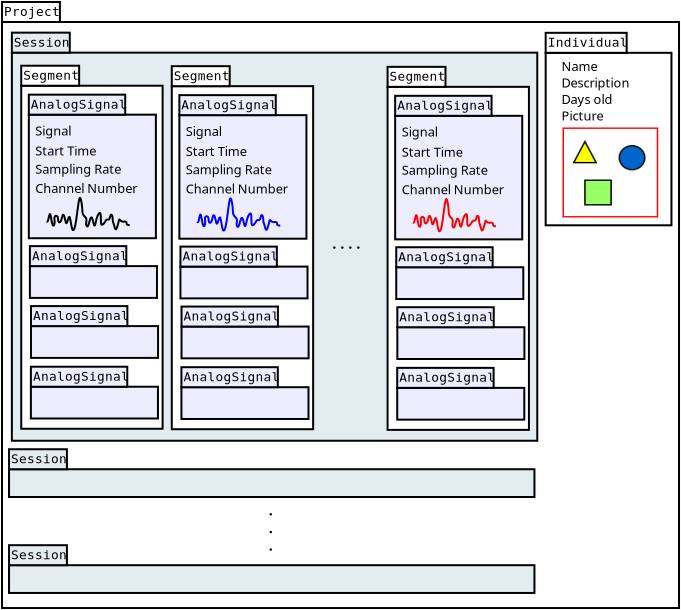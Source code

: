<?xml version="1.0" encoding="UTF-8"?>
<dia:diagram xmlns:dia="http://www.lysator.liu.se/~alla/dia/">
  <dia:layer name="Background" visible="true" active="true">
    <dia:object type="UML - LargePackage" version="0" id="O0">
      <dia:attribute name="obj_pos">
        <dia:point val="24.541,-0.719"/>
      </dia:attribute>
      <dia:attribute name="obj_bb">
        <dia:rectangle val="24.491,-1.769;58.443,28.633"/>
      </dia:attribute>
      <dia:attribute name="meta">
        <dia:composite type="dict"/>
      </dia:attribute>
      <dia:attribute name="elem_corner">
        <dia:point val="24.541,-0.719"/>
      </dia:attribute>
      <dia:attribute name="elem_width">
        <dia:real val="33.851"/>
      </dia:attribute>
      <dia:attribute name="elem_height">
        <dia:real val="29.302"/>
      </dia:attribute>
      <dia:attribute name="line_width">
        <dia:real val="0.1"/>
      </dia:attribute>
      <dia:attribute name="line_colour">
        <dia:color val="#000000"/>
      </dia:attribute>
      <dia:attribute name="fill_colour">
        <dia:color val="#ffffff"/>
      </dia:attribute>
      <dia:attribute name="text_colour">
        <dia:color val="#000000"/>
      </dia:attribute>
      <dia:attribute name="stereotype">
        <dia:string>##</dia:string>
      </dia:attribute>
      <dia:attribute name="name">
        <dia:string>#Project#</dia:string>
      </dia:attribute>
    </dia:object>
    <dia:object type="UML - LargePackage" version="0" id="O1">
      <dia:attribute name="obj_pos">
        <dia:point val="25.034,0.813"/>
      </dia:attribute>
      <dia:attribute name="obj_bb">
        <dia:rectangle val="24.984,-0.237;51.356,20.269"/>
      </dia:attribute>
      <dia:attribute name="meta">
        <dia:composite type="dict"/>
      </dia:attribute>
      <dia:attribute name="elem_corner">
        <dia:point val="25.034,0.813"/>
      </dia:attribute>
      <dia:attribute name="elem_width">
        <dia:real val="26.271"/>
      </dia:attribute>
      <dia:attribute name="elem_height">
        <dia:real val="19.405"/>
      </dia:attribute>
      <dia:attribute name="line_width">
        <dia:real val="0.1"/>
      </dia:attribute>
      <dia:attribute name="line_colour">
        <dia:color val="#000000"/>
      </dia:attribute>
      <dia:attribute name="fill_colour">
        <dia:color val="#e3ecef"/>
      </dia:attribute>
      <dia:attribute name="text_colour">
        <dia:color val="#000000"/>
      </dia:attribute>
      <dia:attribute name="stereotype">
        <dia:string>##</dia:string>
      </dia:attribute>
      <dia:attribute name="name">
        <dia:string>#Session#</dia:string>
      </dia:attribute>
    </dia:object>
    <dia:object type="UML - LargePackage" version="0" id="O2">
      <dia:attribute name="obj_pos">
        <dia:point val="25.503,2.467"/>
      </dia:attribute>
      <dia:attribute name="obj_bb">
        <dia:rectangle val="25.453,1.417;32.621,19.669"/>
      </dia:attribute>
      <dia:attribute name="meta">
        <dia:composite type="dict"/>
      </dia:attribute>
      <dia:attribute name="elem_corner">
        <dia:point val="25.503,2.467"/>
      </dia:attribute>
      <dia:attribute name="elem_width">
        <dia:real val="7.068"/>
      </dia:attribute>
      <dia:attribute name="elem_height">
        <dia:real val="17.152"/>
      </dia:attribute>
      <dia:attribute name="line_width">
        <dia:real val="0.1"/>
      </dia:attribute>
      <dia:attribute name="line_colour">
        <dia:color val="#000000"/>
      </dia:attribute>
      <dia:attribute name="fill_colour">
        <dia:color val="#ffffff"/>
      </dia:attribute>
      <dia:attribute name="text_colour">
        <dia:color val="#000000"/>
      </dia:attribute>
      <dia:attribute name="stereotype">
        <dia:string>##</dia:string>
      </dia:attribute>
      <dia:attribute name="name">
        <dia:string>#Segment#</dia:string>
      </dia:attribute>
    </dia:object>
    <dia:object type="UML - LargePackage" version="0" id="O3">
      <dia:attribute name="obj_pos">
        <dia:point val="25.882,3.914"/>
      </dia:attribute>
      <dia:attribute name="obj_bb">
        <dia:rectangle val="25.832,2.864;32.286,10.143"/>
      </dia:attribute>
      <dia:attribute name="meta">
        <dia:composite type="dict"/>
      </dia:attribute>
      <dia:attribute name="elem_corner">
        <dia:point val="25.882,3.914"/>
      </dia:attribute>
      <dia:attribute name="elem_width">
        <dia:real val="6.354"/>
      </dia:attribute>
      <dia:attribute name="elem_height">
        <dia:real val="6.178"/>
      </dia:attribute>
      <dia:attribute name="line_width">
        <dia:real val="0.1"/>
      </dia:attribute>
      <dia:attribute name="line_colour">
        <dia:color val="#000000"/>
      </dia:attribute>
      <dia:attribute name="fill_colour">
        <dia:color val="#ededff"/>
      </dia:attribute>
      <dia:attribute name="text_colour">
        <dia:color val="#000000"/>
      </dia:attribute>
      <dia:attribute name="stereotype">
        <dia:string>##</dia:string>
      </dia:attribute>
      <dia:attribute name="name">
        <dia:string>#AnalogSignal#</dia:string>
      </dia:attribute>
    </dia:object>
    <dia:object type="Standard - Text" version="1" id="O4">
      <dia:attribute name="obj_pos">
        <dia:point val="26.206,4.952"/>
      </dia:attribute>
      <dia:attribute name="obj_bb">
        <dia:rectangle val="26.206,4.357;28.174,5.102"/>
      </dia:attribute>
      <dia:attribute name="text">
        <dia:composite type="text">
          <dia:attribute name="string">
            <dia:string>#Signal#</dia:string>
          </dia:attribute>
          <dia:attribute name="font">
            <dia:font family="sans" style="0" name="Helvetica"/>
          </dia:attribute>
          <dia:attribute name="height">
            <dia:real val="0.8"/>
          </dia:attribute>
          <dia:attribute name="pos">
            <dia:point val="26.206,4.952"/>
          </dia:attribute>
          <dia:attribute name="color">
            <dia:color val="#000000"/>
          </dia:attribute>
          <dia:attribute name="alignment">
            <dia:enum val="0"/>
          </dia:attribute>
        </dia:composite>
      </dia:attribute>
      <dia:attribute name="valign">
        <dia:enum val="3"/>
      </dia:attribute>
    </dia:object>
    <dia:object type="Standard - Text" version="1" id="O5">
      <dia:attribute name="obj_pos">
        <dia:point val="27.179,5.665"/>
      </dia:attribute>
      <dia:attribute name="obj_bb">
        <dia:rectangle val="27.179,5.07;27.179,5.815"/>
      </dia:attribute>
      <dia:attribute name="text">
        <dia:composite type="text">
          <dia:attribute name="string">
            <dia:string>##</dia:string>
          </dia:attribute>
          <dia:attribute name="font">
            <dia:font family="sans" style="0" name="Helvetica"/>
          </dia:attribute>
          <dia:attribute name="height">
            <dia:real val="0.8"/>
          </dia:attribute>
          <dia:attribute name="pos">
            <dia:point val="27.179,5.665"/>
          </dia:attribute>
          <dia:attribute name="color">
            <dia:color val="#000000"/>
          </dia:attribute>
          <dia:attribute name="alignment">
            <dia:enum val="0"/>
          </dia:attribute>
        </dia:composite>
      </dia:attribute>
      <dia:attribute name="valign">
        <dia:enum val="3"/>
      </dia:attribute>
    </dia:object>
    <dia:object type="Standard - Text" version="1" id="O6">
      <dia:attribute name="obj_pos">
        <dia:point val="26.206,5.957"/>
      </dia:attribute>
      <dia:attribute name="obj_bb">
        <dia:rectangle val="26.206,5.362;29.536,6.107"/>
      </dia:attribute>
      <dia:attribute name="text">
        <dia:composite type="text">
          <dia:attribute name="string">
            <dia:string>#Start Time#</dia:string>
          </dia:attribute>
          <dia:attribute name="font">
            <dia:font family="sans" style="0" name="Helvetica"/>
          </dia:attribute>
          <dia:attribute name="height">
            <dia:real val="0.8"/>
          </dia:attribute>
          <dia:attribute name="pos">
            <dia:point val="26.206,5.957"/>
          </dia:attribute>
          <dia:attribute name="color">
            <dia:color val="#000000"/>
          </dia:attribute>
          <dia:attribute name="alignment">
            <dia:enum val="0"/>
          </dia:attribute>
        </dia:composite>
      </dia:attribute>
      <dia:attribute name="valign">
        <dia:enum val="3"/>
      </dia:attribute>
    </dia:object>
    <dia:object type="Standard - Text" version="1" id="O7">
      <dia:attribute name="obj_pos">
        <dia:point val="26.854,4.725"/>
      </dia:attribute>
      <dia:attribute name="obj_bb">
        <dia:rectangle val="26.854,4.13;26.854,4.875"/>
      </dia:attribute>
      <dia:attribute name="text">
        <dia:composite type="text">
          <dia:attribute name="string">
            <dia:string>##</dia:string>
          </dia:attribute>
          <dia:attribute name="font">
            <dia:font family="sans" style="0" name="Helvetica"/>
          </dia:attribute>
          <dia:attribute name="height">
            <dia:real val="0.8"/>
          </dia:attribute>
          <dia:attribute name="pos">
            <dia:point val="26.854,4.725"/>
          </dia:attribute>
          <dia:attribute name="color">
            <dia:color val="#000000"/>
          </dia:attribute>
          <dia:attribute name="alignment">
            <dia:enum val="0"/>
          </dia:attribute>
        </dia:composite>
      </dia:attribute>
      <dia:attribute name="valign">
        <dia:enum val="3"/>
      </dia:attribute>
    </dia:object>
    <dia:object type="Standard - Text" version="1" id="O8">
      <dia:attribute name="obj_pos">
        <dia:point val="26.206,6.865"/>
      </dia:attribute>
      <dia:attribute name="obj_bb">
        <dia:rectangle val="26.206,6.27;30.874,7.015"/>
      </dia:attribute>
      <dia:attribute name="text">
        <dia:composite type="text">
          <dia:attribute name="string">
            <dia:string>#Sampling Rate#</dia:string>
          </dia:attribute>
          <dia:attribute name="font">
            <dia:font family="sans" style="0" name="Helvetica"/>
          </dia:attribute>
          <dia:attribute name="height">
            <dia:real val="0.8"/>
          </dia:attribute>
          <dia:attribute name="pos">
            <dia:point val="26.206,6.865"/>
          </dia:attribute>
          <dia:attribute name="color">
            <dia:color val="#000000"/>
          </dia:attribute>
          <dia:attribute name="alignment">
            <dia:enum val="0"/>
          </dia:attribute>
        </dia:composite>
      </dia:attribute>
      <dia:attribute name="valign">
        <dia:enum val="3"/>
      </dia:attribute>
    </dia:object>
    <dia:object type="Standard - Text" version="1" id="O9">
      <dia:attribute name="obj_pos">
        <dia:point val="26.206,7.837"/>
      </dia:attribute>
      <dia:attribute name="obj_bb">
        <dia:rectangle val="26.206,7.242;31.608,7.987"/>
      </dia:attribute>
      <dia:attribute name="text">
        <dia:composite type="text">
          <dia:attribute name="string">
            <dia:string>#Channel Number#</dia:string>
          </dia:attribute>
          <dia:attribute name="font">
            <dia:font family="sans" style="0" name="Helvetica"/>
          </dia:attribute>
          <dia:attribute name="height">
            <dia:real val="0.8"/>
          </dia:attribute>
          <dia:attribute name="pos">
            <dia:point val="26.206,7.837"/>
          </dia:attribute>
          <dia:attribute name="color">
            <dia:color val="#000000"/>
          </dia:attribute>
          <dia:attribute name="alignment">
            <dia:enum val="0"/>
          </dia:attribute>
        </dia:composite>
      </dia:attribute>
      <dia:attribute name="valign">
        <dia:enum val="3"/>
      </dia:attribute>
    </dia:object>
    <dia:object type="Standard - BezierLine" version="0" id="O10">
      <dia:attribute name="obj_pos">
        <dia:point val="26.778,9.246"/>
      </dia:attribute>
      <dia:attribute name="obj_bb">
        <dia:rectangle val="26.709,8.023;30.975,9.741"/>
      </dia:attribute>
      <dia:attribute name="bez_points">
        <dia:point val="26.778,9.246"/>
        <dia:point val="26.883,9.414"/>
        <dia:point val="26.904,8.457"/>
        <dia:point val="27.001,9.112"/>
        <dia:point val="27.097,9.768"/>
        <dia:point val="27.203,9.354"/>
        <dia:point val="27.164,9.142"/>
        <dia:point val="27.126,8.93"/>
        <dia:point val="27.343,8.896"/>
        <dia:point val="27.343,9.127"/>
        <dia:point val="27.343,9.358"/>
        <dia:point val="27.478,9.376"/>
        <dia:point val="27.536,9.068"/>
        <dia:point val="27.594,8.759"/>
        <dia:point val="27.661,8.998"/>
        <dia:point val="27.7,9.172"/>
        <dia:point val="27.738,9.345"/>
        <dia:point val="27.747,9.483"/>
        <dia:point val="27.863,9.097"/>
        <dia:point val="27.979,8.712"/>
        <dia:point val="27.991,9.949"/>
        <dia:point val="28.145,9.641"/>
        <dia:point val="28.3,9.333"/>
        <dia:point val="28.369,7.623"/>
        <dia:point val="28.492,8.185"/>
        <dia:point val="28.614,8.746"/>
        <dia:point val="28.49,8.834"/>
        <dia:point val="28.679,9.01"/>
        <dia:point val="28.869,9.185"/>
        <dia:point val="28.666,9.333"/>
        <dia:point val="28.782,9.487"/>
        <dia:point val="28.897,9.641"/>
        <dia:point val="28.96,8.653"/>
        <dia:point val="29.09,9.236"/>
        <dia:point val="29.22,9.82"/>
        <dia:point val="29.186,9.12"/>
        <dia:point val="29.379,8.87"/>
        <dia:point val="29.572,8.619"/>
        <dia:point val="29.398,9.545"/>
        <dia:point val="29.572,9.41"/>
        <dia:point val="29.745,9.275"/>
        <dia:point val="29.711,9.136"/>
        <dia:point val="29.842,9.159"/>
        <dia:point val="29.973,9.182"/>
        <dia:point val="29.933,8.854"/>
        <dia:point val="30.018,8.919"/>
        <dia:point val="30.104,8.983"/>
        <dia:point val="30.051,9.216"/>
        <dia:point val="30.108,9.32"/>
        <dia:point val="30.164,9.425"/>
        <dia:point val="30.201,9.943"/>
        <dia:point val="30.331,9.424"/>
        <dia:point val="30.46,8.906"/>
        <dia:point val="30.353,9.294"/>
        <dia:point val="30.628,9.261"/>
        <dia:point val="30.902,9.227"/>
        <dia:point val="30.626,9.439"/>
        <dia:point val="30.925,9.439"/>
      </dia:attribute>
      <dia:attribute name="corner_types">
        <dia:enum val="0"/>
        <dia:enum val="0"/>
        <dia:enum val="0"/>
        <dia:enum val="0"/>
        <dia:enum val="0"/>
        <dia:enum val="0"/>
        <dia:enum val="0"/>
        <dia:enum val="0"/>
        <dia:enum val="0"/>
        <dia:enum val="0"/>
        <dia:enum val="0"/>
        <dia:enum val="0"/>
        <dia:enum val="0"/>
        <dia:enum val="0"/>
        <dia:enum val="0"/>
        <dia:enum val="0"/>
        <dia:enum val="0"/>
        <dia:enum val="0"/>
        <dia:enum val="0"/>
        <dia:enum val="0"/>
      </dia:attribute>
    </dia:object>
    <dia:object type="UML - LargePackage" version="0" id="O11">
      <dia:attribute name="obj_pos">
        <dia:point val="25.936,11.487"/>
      </dia:attribute>
      <dia:attribute name="obj_bb">
        <dia:rectangle val="25.886,10.437;32.34,13.126"/>
      </dia:attribute>
      <dia:attribute name="meta">
        <dia:composite type="dict"/>
      </dia:attribute>
      <dia:attribute name="elem_corner">
        <dia:point val="25.936,11.487"/>
      </dia:attribute>
      <dia:attribute name="elem_width">
        <dia:real val="6.354"/>
      </dia:attribute>
      <dia:attribute name="elem_height">
        <dia:real val="1.589"/>
      </dia:attribute>
      <dia:attribute name="line_width">
        <dia:real val="0.1"/>
      </dia:attribute>
      <dia:attribute name="line_colour">
        <dia:color val="#000000"/>
      </dia:attribute>
      <dia:attribute name="fill_colour">
        <dia:color val="#ededff"/>
      </dia:attribute>
      <dia:attribute name="text_colour">
        <dia:color val="#000000"/>
      </dia:attribute>
      <dia:attribute name="stereotype">
        <dia:string>##</dia:string>
      </dia:attribute>
      <dia:attribute name="name">
        <dia:string>#AnalogSignal#</dia:string>
      </dia:attribute>
    </dia:object>
    <dia:object type="UML - LargePackage" version="0" id="O12">
      <dia:attribute name="obj_pos">
        <dia:point val="25.99,14.486"/>
      </dia:attribute>
      <dia:attribute name="obj_bb">
        <dia:rectangle val="25.94,13.436;32.395,16.125"/>
      </dia:attribute>
      <dia:attribute name="meta">
        <dia:composite type="dict"/>
      </dia:attribute>
      <dia:attribute name="elem_corner">
        <dia:point val="25.99,14.486"/>
      </dia:attribute>
      <dia:attribute name="elem_width">
        <dia:real val="6.354"/>
      </dia:attribute>
      <dia:attribute name="elem_height">
        <dia:real val="1.589"/>
      </dia:attribute>
      <dia:attribute name="line_width">
        <dia:real val="0.1"/>
      </dia:attribute>
      <dia:attribute name="line_colour">
        <dia:color val="#000000"/>
      </dia:attribute>
      <dia:attribute name="fill_colour">
        <dia:color val="#ededff"/>
      </dia:attribute>
      <dia:attribute name="text_colour">
        <dia:color val="#000000"/>
      </dia:attribute>
      <dia:attribute name="stereotype">
        <dia:string>##</dia:string>
      </dia:attribute>
      <dia:attribute name="name">
        <dia:string>#AnalogSignal#</dia:string>
      </dia:attribute>
    </dia:object>
    <dia:object type="UML - LargePackage" version="0" id="O13">
      <dia:attribute name="obj_pos">
        <dia:point val="25.985,17.517"/>
      </dia:attribute>
      <dia:attribute name="obj_bb">
        <dia:rectangle val="25.935,16.467;32.389,19.156"/>
      </dia:attribute>
      <dia:attribute name="meta">
        <dia:composite type="dict"/>
      </dia:attribute>
      <dia:attribute name="elem_corner">
        <dia:point val="25.985,17.517"/>
      </dia:attribute>
      <dia:attribute name="elem_width">
        <dia:real val="6.354"/>
      </dia:attribute>
      <dia:attribute name="elem_height">
        <dia:real val="1.589"/>
      </dia:attribute>
      <dia:attribute name="line_width">
        <dia:real val="0.1"/>
      </dia:attribute>
      <dia:attribute name="line_colour">
        <dia:color val="#000000"/>
      </dia:attribute>
      <dia:attribute name="fill_colour">
        <dia:color val="#ededff"/>
      </dia:attribute>
      <dia:attribute name="text_colour">
        <dia:color val="#000000"/>
      </dia:attribute>
      <dia:attribute name="stereotype">
        <dia:string>##</dia:string>
      </dia:attribute>
      <dia:attribute name="name">
        <dia:string>#AnalogSignal#</dia:string>
      </dia:attribute>
    </dia:object>
    <dia:group>
      <dia:object type="UML - LargePackage" version="0" id="O14">
        <dia:attribute name="obj_pos">
          <dia:point val="51.724,0.822"/>
        </dia:attribute>
        <dia:attribute name="obj_bb">
          <dia:rectangle val="51.674,-0.228;58.064,9.496"/>
        </dia:attribute>
        <dia:attribute name="meta">
          <dia:composite type="dict"/>
        </dia:attribute>
        <dia:attribute name="elem_corner">
          <dia:point val="51.724,0.822"/>
        </dia:attribute>
        <dia:attribute name="elem_width">
          <dia:real val="6.29"/>
        </dia:attribute>
        <dia:attribute name="elem_height">
          <dia:real val="8.624"/>
        </dia:attribute>
        <dia:attribute name="line_width">
          <dia:real val="0.1"/>
        </dia:attribute>
        <dia:attribute name="line_colour">
          <dia:color val="#000000"/>
        </dia:attribute>
        <dia:attribute name="fill_colour">
          <dia:color val="#ffffff"/>
        </dia:attribute>
        <dia:attribute name="text_colour">
          <dia:color val="#000000"/>
        </dia:attribute>
        <dia:attribute name="stereotype">
          <dia:string>##</dia:string>
        </dia:attribute>
        <dia:attribute name="name">
          <dia:string>#Individual#</dia:string>
        </dia:attribute>
      </dia:object>
      <dia:object type="Standard - Image" version="0" id="O15">
        <dia:attribute name="obj_pos">
          <dia:point val="52.566,4.555"/>
        </dia:attribute>
        <dia:attribute name="obj_bb">
          <dia:rectangle val="52.516,4.505;57.403,9.105"/>
        </dia:attribute>
        <dia:attribute name="elem_corner">
          <dia:point val="52.566,4.555"/>
        </dia:attribute>
        <dia:attribute name="elem_width">
          <dia:real val="4.787"/>
        </dia:attribute>
        <dia:attribute name="elem_height">
          <dia:real val="4.5"/>
        </dia:attribute>
        <dia:attribute name="draw_border">
          <dia:boolean val="false"/>
        </dia:attribute>
        <dia:attribute name="keep_aspect">
          <dia:boolean val="true"/>
        </dia:attribute>
        <dia:attribute name="file">
          <dia:string>#raton.png#</dia:string>
        </dia:attribute>
      </dia:object>
      <dia:object type="Standard - Text" version="1" id="O16">
        <dia:attribute name="obj_pos">
          <dia:point val="52.51,1.735"/>
        </dia:attribute>
        <dia:attribute name="obj_bb">
          <dia:rectangle val="52.51,1.14;54.4,1.885"/>
        </dia:attribute>
        <dia:attribute name="text">
          <dia:composite type="text">
            <dia:attribute name="string">
              <dia:string>#Name#</dia:string>
            </dia:attribute>
            <dia:attribute name="font">
              <dia:font family="sans" style="0" name="Helvetica"/>
            </dia:attribute>
            <dia:attribute name="height">
              <dia:real val="0.8"/>
            </dia:attribute>
            <dia:attribute name="pos">
              <dia:point val="52.51,1.735"/>
            </dia:attribute>
            <dia:attribute name="color">
              <dia:color val="#000000"/>
            </dia:attribute>
            <dia:attribute name="alignment">
              <dia:enum val="0"/>
            </dia:attribute>
          </dia:composite>
        </dia:attribute>
        <dia:attribute name="valign">
          <dia:enum val="3"/>
        </dia:attribute>
      </dia:object>
      <dia:object type="Standard - Text" version="1" id="O17">
        <dia:attribute name="obj_pos">
          <dia:point val="52.51,2.56"/>
        </dia:attribute>
        <dia:attribute name="obj_bb">
          <dia:rectangle val="52.51,1.965;56.155,2.71"/>
        </dia:attribute>
        <dia:attribute name="text">
          <dia:composite type="text">
            <dia:attribute name="string">
              <dia:string>#Description#</dia:string>
            </dia:attribute>
            <dia:attribute name="font">
              <dia:font family="sans" style="0" name="Helvetica"/>
            </dia:attribute>
            <dia:attribute name="height">
              <dia:real val="0.8"/>
            </dia:attribute>
            <dia:attribute name="pos">
              <dia:point val="52.51,2.56"/>
            </dia:attribute>
            <dia:attribute name="color">
              <dia:color val="#000000"/>
            </dia:attribute>
            <dia:attribute name="alignment">
              <dia:enum val="0"/>
            </dia:attribute>
          </dia:composite>
        </dia:attribute>
        <dia:attribute name="valign">
          <dia:enum val="3"/>
        </dia:attribute>
      </dia:object>
      <dia:object type="Standard - Text" version="1" id="O18">
        <dia:attribute name="obj_pos">
          <dia:point val="52.51,3.386"/>
        </dia:attribute>
        <dia:attribute name="obj_bb">
          <dia:rectangle val="52.51,2.791;55.287,3.536"/>
        </dia:attribute>
        <dia:attribute name="text">
          <dia:composite type="text">
            <dia:attribute name="string">
              <dia:string>#Days old#</dia:string>
            </dia:attribute>
            <dia:attribute name="font">
              <dia:font family="sans" style="0" name="Helvetica"/>
            </dia:attribute>
            <dia:attribute name="height">
              <dia:real val="0.8"/>
            </dia:attribute>
            <dia:attribute name="pos">
              <dia:point val="52.51,3.386"/>
            </dia:attribute>
            <dia:attribute name="color">
              <dia:color val="#000000"/>
            </dia:attribute>
            <dia:attribute name="alignment">
              <dia:enum val="0"/>
            </dia:attribute>
          </dia:composite>
        </dia:attribute>
        <dia:attribute name="valign">
          <dia:enum val="3"/>
        </dia:attribute>
      </dia:object>
      <dia:object type="Standard - Text" version="1" id="O19">
        <dia:attribute name="obj_pos">
          <dia:point val="52.51,4.211"/>
        </dia:attribute>
        <dia:attribute name="obj_bb">
          <dia:rectangle val="52.51,3.616;54.709,4.361"/>
        </dia:attribute>
        <dia:attribute name="text">
          <dia:composite type="text">
            <dia:attribute name="string">
              <dia:string>#Picture#</dia:string>
            </dia:attribute>
            <dia:attribute name="font">
              <dia:font family="sans" style="0" name="Helvetica"/>
            </dia:attribute>
            <dia:attribute name="height">
              <dia:real val="0.8"/>
            </dia:attribute>
            <dia:attribute name="pos">
              <dia:point val="52.51,4.211"/>
            </dia:attribute>
            <dia:attribute name="color">
              <dia:color val="#000000"/>
            </dia:attribute>
            <dia:attribute name="alignment">
              <dia:enum val="0"/>
            </dia:attribute>
          </dia:composite>
        </dia:attribute>
        <dia:attribute name="valign">
          <dia:enum val="3"/>
        </dia:attribute>
      </dia:object>
    </dia:group>
    <dia:object type="UML - LargePackage" version="0" id="O20">
      <dia:attribute name="obj_pos">
        <dia:point val="33.03,2.49"/>
      </dia:attribute>
      <dia:attribute name="obj_bb">
        <dia:rectangle val="32.98,1.44;40.148,19.693"/>
      </dia:attribute>
      <dia:attribute name="meta">
        <dia:composite type="dict"/>
      </dia:attribute>
      <dia:attribute name="elem_corner">
        <dia:point val="33.03,2.49"/>
      </dia:attribute>
      <dia:attribute name="elem_width">
        <dia:real val="7.068"/>
      </dia:attribute>
      <dia:attribute name="elem_height">
        <dia:real val="17.152"/>
      </dia:attribute>
      <dia:attribute name="line_width">
        <dia:real val="0.1"/>
      </dia:attribute>
      <dia:attribute name="line_colour">
        <dia:color val="#000000"/>
      </dia:attribute>
      <dia:attribute name="fill_colour">
        <dia:color val="#ffffff"/>
      </dia:attribute>
      <dia:attribute name="text_colour">
        <dia:color val="#000000"/>
      </dia:attribute>
      <dia:attribute name="stereotype">
        <dia:string>##</dia:string>
      </dia:attribute>
      <dia:attribute name="name">
        <dia:string>#Segment#</dia:string>
      </dia:attribute>
    </dia:object>
    <dia:object type="UML - LargePackage" version="0" id="O21">
      <dia:attribute name="obj_pos">
        <dia:point val="33.409,3.938"/>
      </dia:attribute>
      <dia:attribute name="obj_bb">
        <dia:rectangle val="33.359,2.888;39.813,10.166"/>
      </dia:attribute>
      <dia:attribute name="meta">
        <dia:composite type="dict"/>
      </dia:attribute>
      <dia:attribute name="elem_corner">
        <dia:point val="33.409,3.938"/>
      </dia:attribute>
      <dia:attribute name="elem_width">
        <dia:real val="6.354"/>
      </dia:attribute>
      <dia:attribute name="elem_height">
        <dia:real val="6.178"/>
      </dia:attribute>
      <dia:attribute name="line_width">
        <dia:real val="0.1"/>
      </dia:attribute>
      <dia:attribute name="line_colour">
        <dia:color val="#000000"/>
      </dia:attribute>
      <dia:attribute name="fill_colour">
        <dia:color val="#ededff"/>
      </dia:attribute>
      <dia:attribute name="text_colour">
        <dia:color val="#000000"/>
      </dia:attribute>
      <dia:attribute name="stereotype">
        <dia:string>##</dia:string>
      </dia:attribute>
      <dia:attribute name="name">
        <dia:string>#AnalogSignal#</dia:string>
      </dia:attribute>
    </dia:object>
    <dia:object type="Standard - Text" version="1" id="O22">
      <dia:attribute name="obj_pos">
        <dia:point val="33.733,4.975"/>
      </dia:attribute>
      <dia:attribute name="obj_bb">
        <dia:rectangle val="33.733,4.38;35.7,5.125"/>
      </dia:attribute>
      <dia:attribute name="text">
        <dia:composite type="text">
          <dia:attribute name="string">
            <dia:string>#Signal#</dia:string>
          </dia:attribute>
          <dia:attribute name="font">
            <dia:font family="sans" style="0" name="Helvetica"/>
          </dia:attribute>
          <dia:attribute name="height">
            <dia:real val="0.8"/>
          </dia:attribute>
          <dia:attribute name="pos">
            <dia:point val="33.733,4.975"/>
          </dia:attribute>
          <dia:attribute name="color">
            <dia:color val="#000000"/>
          </dia:attribute>
          <dia:attribute name="alignment">
            <dia:enum val="0"/>
          </dia:attribute>
        </dia:composite>
      </dia:attribute>
      <dia:attribute name="valign">
        <dia:enum val="3"/>
      </dia:attribute>
    </dia:object>
    <dia:object type="Standard - Text" version="1" id="O23">
      <dia:attribute name="obj_pos">
        <dia:point val="34.706,5.689"/>
      </dia:attribute>
      <dia:attribute name="obj_bb">
        <dia:rectangle val="34.706,5.094;34.706,5.839"/>
      </dia:attribute>
      <dia:attribute name="text">
        <dia:composite type="text">
          <dia:attribute name="string">
            <dia:string>##</dia:string>
          </dia:attribute>
          <dia:attribute name="font">
            <dia:font family="sans" style="0" name="Helvetica"/>
          </dia:attribute>
          <dia:attribute name="height">
            <dia:real val="0.8"/>
          </dia:attribute>
          <dia:attribute name="pos">
            <dia:point val="34.706,5.689"/>
          </dia:attribute>
          <dia:attribute name="color">
            <dia:color val="#000000"/>
          </dia:attribute>
          <dia:attribute name="alignment">
            <dia:enum val="0"/>
          </dia:attribute>
        </dia:composite>
      </dia:attribute>
      <dia:attribute name="valign">
        <dia:enum val="3"/>
      </dia:attribute>
    </dia:object>
    <dia:object type="Standard - Text" version="1" id="O24">
      <dia:attribute name="obj_pos">
        <dia:point val="33.733,5.98"/>
      </dia:attribute>
      <dia:attribute name="obj_bb">
        <dia:rectangle val="33.733,5.385;37.063,6.13"/>
      </dia:attribute>
      <dia:attribute name="text">
        <dia:composite type="text">
          <dia:attribute name="string">
            <dia:string>#Start Time#</dia:string>
          </dia:attribute>
          <dia:attribute name="font">
            <dia:font family="sans" style="0" name="Helvetica"/>
          </dia:attribute>
          <dia:attribute name="height">
            <dia:real val="0.8"/>
          </dia:attribute>
          <dia:attribute name="pos">
            <dia:point val="33.733,5.98"/>
          </dia:attribute>
          <dia:attribute name="color">
            <dia:color val="#000000"/>
          </dia:attribute>
          <dia:attribute name="alignment">
            <dia:enum val="0"/>
          </dia:attribute>
        </dia:composite>
      </dia:attribute>
      <dia:attribute name="valign">
        <dia:enum val="3"/>
      </dia:attribute>
    </dia:object>
    <dia:object type="Standard - Text" version="1" id="O25">
      <dia:attribute name="obj_pos">
        <dia:point val="34.381,4.748"/>
      </dia:attribute>
      <dia:attribute name="obj_bb">
        <dia:rectangle val="34.381,4.153;34.381,4.898"/>
      </dia:attribute>
      <dia:attribute name="text">
        <dia:composite type="text">
          <dia:attribute name="string">
            <dia:string>##</dia:string>
          </dia:attribute>
          <dia:attribute name="font">
            <dia:font family="sans" style="0" name="Helvetica"/>
          </dia:attribute>
          <dia:attribute name="height">
            <dia:real val="0.8"/>
          </dia:attribute>
          <dia:attribute name="pos">
            <dia:point val="34.381,4.748"/>
          </dia:attribute>
          <dia:attribute name="color">
            <dia:color val="#000000"/>
          </dia:attribute>
          <dia:attribute name="alignment">
            <dia:enum val="0"/>
          </dia:attribute>
        </dia:composite>
      </dia:attribute>
      <dia:attribute name="valign">
        <dia:enum val="3"/>
      </dia:attribute>
    </dia:object>
    <dia:object type="Standard - Text" version="1" id="O26">
      <dia:attribute name="obj_pos">
        <dia:point val="33.733,6.888"/>
      </dia:attribute>
      <dia:attribute name="obj_bb">
        <dia:rectangle val="33.733,6.293;38.401,7.038"/>
      </dia:attribute>
      <dia:attribute name="text">
        <dia:composite type="text">
          <dia:attribute name="string">
            <dia:string>#Sampling Rate#</dia:string>
          </dia:attribute>
          <dia:attribute name="font">
            <dia:font family="sans" style="0" name="Helvetica"/>
          </dia:attribute>
          <dia:attribute name="height">
            <dia:real val="0.8"/>
          </dia:attribute>
          <dia:attribute name="pos">
            <dia:point val="33.733,6.888"/>
          </dia:attribute>
          <dia:attribute name="color">
            <dia:color val="#000000"/>
          </dia:attribute>
          <dia:attribute name="alignment">
            <dia:enum val="0"/>
          </dia:attribute>
        </dia:composite>
      </dia:attribute>
      <dia:attribute name="valign">
        <dia:enum val="3"/>
      </dia:attribute>
    </dia:object>
    <dia:object type="Standard - Text" version="1" id="O27">
      <dia:attribute name="obj_pos">
        <dia:point val="33.733,7.861"/>
      </dia:attribute>
      <dia:attribute name="obj_bb">
        <dia:rectangle val="33.733,7.266;39.135,8.011"/>
      </dia:attribute>
      <dia:attribute name="text">
        <dia:composite type="text">
          <dia:attribute name="string">
            <dia:string>#Channel Number#</dia:string>
          </dia:attribute>
          <dia:attribute name="font">
            <dia:font family="sans" style="0" name="Helvetica"/>
          </dia:attribute>
          <dia:attribute name="height">
            <dia:real val="0.8"/>
          </dia:attribute>
          <dia:attribute name="pos">
            <dia:point val="33.733,7.861"/>
          </dia:attribute>
          <dia:attribute name="color">
            <dia:color val="#000000"/>
          </dia:attribute>
          <dia:attribute name="alignment">
            <dia:enum val="0"/>
          </dia:attribute>
        </dia:composite>
      </dia:attribute>
      <dia:attribute name="valign">
        <dia:enum val="3"/>
      </dia:attribute>
    </dia:object>
    <dia:object type="Standard - BezierLine" version="0" id="O28">
      <dia:attribute name="obj_pos">
        <dia:point val="34.305,9.27"/>
      </dia:attribute>
      <dia:attribute name="obj_bb">
        <dia:rectangle val="34.236,8.046;38.502,9.765"/>
      </dia:attribute>
      <dia:attribute name="bez_points">
        <dia:point val="34.305,9.27"/>
        <dia:point val="34.41,9.438"/>
        <dia:point val="34.431,8.48"/>
        <dia:point val="34.528,9.136"/>
        <dia:point val="34.624,9.791"/>
        <dia:point val="34.73,9.378"/>
        <dia:point val="34.691,9.166"/>
        <dia:point val="34.653,8.954"/>
        <dia:point val="34.87,8.919"/>
        <dia:point val="34.87,9.151"/>
        <dia:point val="34.87,9.382"/>
        <dia:point val="35.005,9.4"/>
        <dia:point val="35.063,9.091"/>
        <dia:point val="35.121,8.783"/>
        <dia:point val="35.188,9.022"/>
        <dia:point val="35.226,9.195"/>
        <dia:point val="35.265,9.369"/>
        <dia:point val="35.274,9.507"/>
        <dia:point val="35.39,9.121"/>
        <dia:point val="35.506,8.735"/>
        <dia:point val="35.518,9.973"/>
        <dia:point val="35.672,9.665"/>
        <dia:point val="35.827,9.356"/>
        <dia:point val="35.896,7.647"/>
        <dia:point val="36.019,8.209"/>
        <dia:point val="36.141,8.77"/>
        <dia:point val="36.017,8.858"/>
        <dia:point val="36.206,9.034"/>
        <dia:point val="36.396,9.209"/>
        <dia:point val="36.193,9.356"/>
        <dia:point val="36.309,9.51"/>
        <dia:point val="36.424,9.665"/>
        <dia:point val="36.487,8.676"/>
        <dia:point val="36.617,9.26"/>
        <dia:point val="36.747,9.843"/>
        <dia:point val="36.713,9.144"/>
        <dia:point val="36.906,8.894"/>
        <dia:point val="37.099,8.643"/>
        <dia:point val="36.925,9.568"/>
        <dia:point val="37.099,9.433"/>
        <dia:point val="37.272,9.298"/>
        <dia:point val="37.238,9.16"/>
        <dia:point val="37.369,9.183"/>
        <dia:point val="37.5,9.206"/>
        <dia:point val="37.459,8.878"/>
        <dia:point val="37.545,8.943"/>
        <dia:point val="37.631,9.007"/>
        <dia:point val="37.578,9.239"/>
        <dia:point val="37.635,9.344"/>
        <dia:point val="37.691,9.448"/>
        <dia:point val="37.728,9.967"/>
        <dia:point val="37.858,9.448"/>
        <dia:point val="37.987,8.929"/>
        <dia:point val="37.88,9.318"/>
        <dia:point val="38.155,9.284"/>
        <dia:point val="38.429,9.251"/>
        <dia:point val="38.153,9.463"/>
        <dia:point val="38.452,9.463"/>
      </dia:attribute>
      <dia:attribute name="corner_types">
        <dia:enum val="0"/>
        <dia:enum val="0"/>
        <dia:enum val="0"/>
        <dia:enum val="0"/>
        <dia:enum val="0"/>
        <dia:enum val="0"/>
        <dia:enum val="0"/>
        <dia:enum val="0"/>
        <dia:enum val="0"/>
        <dia:enum val="0"/>
        <dia:enum val="0"/>
        <dia:enum val="0"/>
        <dia:enum val="0"/>
        <dia:enum val="0"/>
        <dia:enum val="0"/>
        <dia:enum val="0"/>
        <dia:enum val="0"/>
        <dia:enum val="0"/>
        <dia:enum val="0"/>
        <dia:enum val="0"/>
      </dia:attribute>
      <dia:attribute name="line_color">
        <dia:color val="#0000ff"/>
      </dia:attribute>
    </dia:object>
    <dia:object type="UML - LargePackage" version="0" id="O29">
      <dia:attribute name="obj_pos">
        <dia:point val="33.463,11.511"/>
      </dia:attribute>
      <dia:attribute name="obj_bb">
        <dia:rectangle val="33.413,10.461;39.867,13.15"/>
      </dia:attribute>
      <dia:attribute name="meta">
        <dia:composite type="dict"/>
      </dia:attribute>
      <dia:attribute name="elem_corner">
        <dia:point val="33.463,11.511"/>
      </dia:attribute>
      <dia:attribute name="elem_width">
        <dia:real val="6.354"/>
      </dia:attribute>
      <dia:attribute name="elem_height">
        <dia:real val="1.589"/>
      </dia:attribute>
      <dia:attribute name="line_width">
        <dia:real val="0.1"/>
      </dia:attribute>
      <dia:attribute name="line_colour">
        <dia:color val="#000000"/>
      </dia:attribute>
      <dia:attribute name="fill_colour">
        <dia:color val="#ededff"/>
      </dia:attribute>
      <dia:attribute name="text_colour">
        <dia:color val="#000000"/>
      </dia:attribute>
      <dia:attribute name="stereotype">
        <dia:string>##</dia:string>
      </dia:attribute>
      <dia:attribute name="name">
        <dia:string>#AnalogSignal#</dia:string>
      </dia:attribute>
    </dia:object>
    <dia:object type="UML - LargePackage" version="0" id="O30">
      <dia:attribute name="obj_pos">
        <dia:point val="33.517,14.509"/>
      </dia:attribute>
      <dia:attribute name="obj_bb">
        <dia:rectangle val="33.467,13.46;39.922,16.148"/>
      </dia:attribute>
      <dia:attribute name="meta">
        <dia:composite type="dict"/>
      </dia:attribute>
      <dia:attribute name="elem_corner">
        <dia:point val="33.517,14.509"/>
      </dia:attribute>
      <dia:attribute name="elem_width">
        <dia:real val="6.354"/>
      </dia:attribute>
      <dia:attribute name="elem_height">
        <dia:real val="1.589"/>
      </dia:attribute>
      <dia:attribute name="line_width">
        <dia:real val="0.1"/>
      </dia:attribute>
      <dia:attribute name="line_colour">
        <dia:color val="#000000"/>
      </dia:attribute>
      <dia:attribute name="fill_colour">
        <dia:color val="#ededff"/>
      </dia:attribute>
      <dia:attribute name="text_colour">
        <dia:color val="#000000"/>
      </dia:attribute>
      <dia:attribute name="stereotype">
        <dia:string>##</dia:string>
      </dia:attribute>
      <dia:attribute name="name">
        <dia:string>#AnalogSignal#</dia:string>
      </dia:attribute>
    </dia:object>
    <dia:object type="UML - LargePackage" version="0" id="O31">
      <dia:attribute name="obj_pos">
        <dia:point val="33.512,17.541"/>
      </dia:attribute>
      <dia:attribute name="obj_bb">
        <dia:rectangle val="33.462,16.491;39.916,19.18"/>
      </dia:attribute>
      <dia:attribute name="meta">
        <dia:composite type="dict"/>
      </dia:attribute>
      <dia:attribute name="elem_corner">
        <dia:point val="33.512,17.541"/>
      </dia:attribute>
      <dia:attribute name="elem_width">
        <dia:real val="6.354"/>
      </dia:attribute>
      <dia:attribute name="elem_height">
        <dia:real val="1.589"/>
      </dia:attribute>
      <dia:attribute name="line_width">
        <dia:real val="0.1"/>
      </dia:attribute>
      <dia:attribute name="line_colour">
        <dia:color val="#000000"/>
      </dia:attribute>
      <dia:attribute name="fill_colour">
        <dia:color val="#ededff"/>
      </dia:attribute>
      <dia:attribute name="text_colour">
        <dia:color val="#000000"/>
      </dia:attribute>
      <dia:attribute name="stereotype">
        <dia:string>##</dia:string>
      </dia:attribute>
      <dia:attribute name="name">
        <dia:string>#AnalogSignal#</dia:string>
      </dia:attribute>
    </dia:object>
    <dia:object type="UML - LargePackage" version="0" id="O32">
      <dia:attribute name="obj_pos">
        <dia:point val="43.82,2.523"/>
      </dia:attribute>
      <dia:attribute name="obj_bb">
        <dia:rectangle val="43.77,1.473;50.938,19.725"/>
      </dia:attribute>
      <dia:attribute name="meta">
        <dia:composite type="dict"/>
      </dia:attribute>
      <dia:attribute name="elem_corner">
        <dia:point val="43.82,2.523"/>
      </dia:attribute>
      <dia:attribute name="elem_width">
        <dia:real val="7.068"/>
      </dia:attribute>
      <dia:attribute name="elem_height">
        <dia:real val="17.152"/>
      </dia:attribute>
      <dia:attribute name="line_width">
        <dia:real val="0.1"/>
      </dia:attribute>
      <dia:attribute name="line_colour">
        <dia:color val="#000000"/>
      </dia:attribute>
      <dia:attribute name="fill_colour">
        <dia:color val="#ffffff"/>
      </dia:attribute>
      <dia:attribute name="text_colour">
        <dia:color val="#000000"/>
      </dia:attribute>
      <dia:attribute name="stereotype">
        <dia:string>##</dia:string>
      </dia:attribute>
      <dia:attribute name="name">
        <dia:string>#Segment#</dia:string>
      </dia:attribute>
    </dia:object>
    <dia:object type="UML - LargePackage" version="0" id="O33">
      <dia:attribute name="obj_pos">
        <dia:point val="44.199,3.971"/>
      </dia:attribute>
      <dia:attribute name="obj_bb">
        <dia:rectangle val="44.149,2.921;50.604,10.199"/>
      </dia:attribute>
      <dia:attribute name="meta">
        <dia:composite type="dict"/>
      </dia:attribute>
      <dia:attribute name="elem_corner">
        <dia:point val="44.199,3.971"/>
      </dia:attribute>
      <dia:attribute name="elem_width">
        <dia:real val="6.354"/>
      </dia:attribute>
      <dia:attribute name="elem_height">
        <dia:real val="6.178"/>
      </dia:attribute>
      <dia:attribute name="line_width">
        <dia:real val="0.1"/>
      </dia:attribute>
      <dia:attribute name="line_colour">
        <dia:color val="#000000"/>
      </dia:attribute>
      <dia:attribute name="fill_colour">
        <dia:color val="#ededff"/>
      </dia:attribute>
      <dia:attribute name="text_colour">
        <dia:color val="#000000"/>
      </dia:attribute>
      <dia:attribute name="stereotype">
        <dia:string>##</dia:string>
      </dia:attribute>
      <dia:attribute name="name">
        <dia:string>#AnalogSignal#</dia:string>
      </dia:attribute>
    </dia:object>
    <dia:object type="Standard - Text" version="1" id="O34">
      <dia:attribute name="obj_pos">
        <dia:point val="44.523,5.008"/>
      </dia:attribute>
      <dia:attribute name="obj_bb">
        <dia:rectangle val="44.523,4.413;46.491,5.158"/>
      </dia:attribute>
      <dia:attribute name="text">
        <dia:composite type="text">
          <dia:attribute name="string">
            <dia:string>#Signal#</dia:string>
          </dia:attribute>
          <dia:attribute name="font">
            <dia:font family="sans" style="0" name="Helvetica"/>
          </dia:attribute>
          <dia:attribute name="height">
            <dia:real val="0.8"/>
          </dia:attribute>
          <dia:attribute name="pos">
            <dia:point val="44.523,5.008"/>
          </dia:attribute>
          <dia:attribute name="color">
            <dia:color val="#000000"/>
          </dia:attribute>
          <dia:attribute name="alignment">
            <dia:enum val="0"/>
          </dia:attribute>
        </dia:composite>
      </dia:attribute>
      <dia:attribute name="valign">
        <dia:enum val="3"/>
      </dia:attribute>
    </dia:object>
    <dia:object type="Standard - Text" version="1" id="O35">
      <dia:attribute name="obj_pos">
        <dia:point val="45.496,5.721"/>
      </dia:attribute>
      <dia:attribute name="obj_bb">
        <dia:rectangle val="45.496,5.126;45.496,5.871"/>
      </dia:attribute>
      <dia:attribute name="text">
        <dia:composite type="text">
          <dia:attribute name="string">
            <dia:string>##</dia:string>
          </dia:attribute>
          <dia:attribute name="font">
            <dia:font family="sans" style="0" name="Helvetica"/>
          </dia:attribute>
          <dia:attribute name="height">
            <dia:real val="0.8"/>
          </dia:attribute>
          <dia:attribute name="pos">
            <dia:point val="45.496,5.721"/>
          </dia:attribute>
          <dia:attribute name="color">
            <dia:color val="#000000"/>
          </dia:attribute>
          <dia:attribute name="alignment">
            <dia:enum val="0"/>
          </dia:attribute>
        </dia:composite>
      </dia:attribute>
      <dia:attribute name="valign">
        <dia:enum val="3"/>
      </dia:attribute>
    </dia:object>
    <dia:object type="Standard - Text" version="1" id="O36">
      <dia:attribute name="obj_pos">
        <dia:point val="44.523,6.013"/>
      </dia:attribute>
      <dia:attribute name="obj_bb">
        <dia:rectangle val="44.523,5.418;47.854,6.163"/>
      </dia:attribute>
      <dia:attribute name="text">
        <dia:composite type="text">
          <dia:attribute name="string">
            <dia:string>#Start Time#</dia:string>
          </dia:attribute>
          <dia:attribute name="font">
            <dia:font family="sans" style="0" name="Helvetica"/>
          </dia:attribute>
          <dia:attribute name="height">
            <dia:real val="0.8"/>
          </dia:attribute>
          <dia:attribute name="pos">
            <dia:point val="44.523,6.013"/>
          </dia:attribute>
          <dia:attribute name="color">
            <dia:color val="#000000"/>
          </dia:attribute>
          <dia:attribute name="alignment">
            <dia:enum val="0"/>
          </dia:attribute>
        </dia:composite>
      </dia:attribute>
      <dia:attribute name="valign">
        <dia:enum val="3"/>
      </dia:attribute>
    </dia:object>
    <dia:object type="Standard - Text" version="1" id="O37">
      <dia:attribute name="obj_pos">
        <dia:point val="45.172,4.781"/>
      </dia:attribute>
      <dia:attribute name="obj_bb">
        <dia:rectangle val="45.172,4.186;45.172,4.931"/>
      </dia:attribute>
      <dia:attribute name="text">
        <dia:composite type="text">
          <dia:attribute name="string">
            <dia:string>##</dia:string>
          </dia:attribute>
          <dia:attribute name="font">
            <dia:font family="sans" style="0" name="Helvetica"/>
          </dia:attribute>
          <dia:attribute name="height">
            <dia:real val="0.8"/>
          </dia:attribute>
          <dia:attribute name="pos">
            <dia:point val="45.172,4.781"/>
          </dia:attribute>
          <dia:attribute name="color">
            <dia:color val="#000000"/>
          </dia:attribute>
          <dia:attribute name="alignment">
            <dia:enum val="0"/>
          </dia:attribute>
        </dia:composite>
      </dia:attribute>
      <dia:attribute name="valign">
        <dia:enum val="3"/>
      </dia:attribute>
    </dia:object>
    <dia:object type="Standard - Text" version="1" id="O38">
      <dia:attribute name="obj_pos">
        <dia:point val="44.523,6.921"/>
      </dia:attribute>
      <dia:attribute name="obj_bb">
        <dia:rectangle val="44.523,6.326;49.192,7.071"/>
      </dia:attribute>
      <dia:attribute name="text">
        <dia:composite type="text">
          <dia:attribute name="string">
            <dia:string>#Sampling Rate#</dia:string>
          </dia:attribute>
          <dia:attribute name="font">
            <dia:font family="sans" style="0" name="Helvetica"/>
          </dia:attribute>
          <dia:attribute name="height">
            <dia:real val="0.8"/>
          </dia:attribute>
          <dia:attribute name="pos">
            <dia:point val="44.523,6.921"/>
          </dia:attribute>
          <dia:attribute name="color">
            <dia:color val="#000000"/>
          </dia:attribute>
          <dia:attribute name="alignment">
            <dia:enum val="0"/>
          </dia:attribute>
        </dia:composite>
      </dia:attribute>
      <dia:attribute name="valign">
        <dia:enum val="3"/>
      </dia:attribute>
    </dia:object>
    <dia:object type="Standard - Text" version="1" id="O39">
      <dia:attribute name="obj_pos">
        <dia:point val="44.523,7.894"/>
      </dia:attribute>
      <dia:attribute name="obj_bb">
        <dia:rectangle val="44.523,7.299;49.926,8.044"/>
      </dia:attribute>
      <dia:attribute name="text">
        <dia:composite type="text">
          <dia:attribute name="string">
            <dia:string>#Channel Number#</dia:string>
          </dia:attribute>
          <dia:attribute name="font">
            <dia:font family="sans" style="0" name="Helvetica"/>
          </dia:attribute>
          <dia:attribute name="height">
            <dia:real val="0.8"/>
          </dia:attribute>
          <dia:attribute name="pos">
            <dia:point val="44.523,7.894"/>
          </dia:attribute>
          <dia:attribute name="color">
            <dia:color val="#000000"/>
          </dia:attribute>
          <dia:attribute name="alignment">
            <dia:enum val="0"/>
          </dia:attribute>
        </dia:composite>
      </dia:attribute>
      <dia:attribute name="valign">
        <dia:enum val="3"/>
      </dia:attribute>
    </dia:object>
    <dia:object type="Standard - BezierLine" version="0" id="O40">
      <dia:attribute name="obj_pos">
        <dia:point val="45.095,9.302"/>
      </dia:attribute>
      <dia:attribute name="obj_bb">
        <dia:rectangle val="45.026,8.079;49.293,9.797"/>
      </dia:attribute>
      <dia:attribute name="bez_points">
        <dia:point val="45.095,9.302"/>
        <dia:point val="45.2,9.471"/>
        <dia:point val="45.222,8.513"/>
        <dia:point val="45.318,9.169"/>
        <dia:point val="45.415,9.824"/>
        <dia:point val="45.52,9.41"/>
        <dia:point val="45.482,9.198"/>
        <dia:point val="45.443,8.986"/>
        <dia:point val="45.66,8.952"/>
        <dia:point val="45.66,9.183"/>
        <dia:point val="45.66,9.415"/>
        <dia:point val="45.795,9.432"/>
        <dia:point val="45.853,9.124"/>
        <dia:point val="45.911,8.816"/>
        <dia:point val="45.978,9.055"/>
        <dia:point val="46.017,9.228"/>
        <dia:point val="46.055,9.402"/>
        <dia:point val="46.065,9.539"/>
        <dia:point val="46.18,9.154"/>
        <dia:point val="46.296,8.768"/>
        <dia:point val="46.309,10.006"/>
        <dia:point val="46.463,9.697"/>
        <dia:point val="46.617,9.389"/>
        <dia:point val="46.686,7.68"/>
        <dia:point val="46.809,8.241"/>
        <dia:point val="46.932,8.803"/>
        <dia:point val="46.807,8.891"/>
        <dia:point val="46.996,9.066"/>
        <dia:point val="47.186,9.242"/>
        <dia:point val="46.983,9.389"/>
        <dia:point val="47.099,9.543"/>
        <dia:point val="47.215,9.697"/>
        <dia:point val="47.278,8.709"/>
        <dia:point val="47.407,9.293"/>
        <dia:point val="47.537,9.876"/>
        <dia:point val="47.504,9.177"/>
        <dia:point val="47.697,8.926"/>
        <dia:point val="47.889,8.676"/>
        <dia:point val="47.716,9.601"/>
        <dia:point val="47.889,9.466"/>
        <dia:point val="48.063,9.331"/>
        <dia:point val="48.028,9.193"/>
        <dia:point val="48.159,9.215"/>
        <dia:point val="48.29,9.238"/>
        <dia:point val="48.25,8.911"/>
        <dia:point val="48.336,8.975"/>
        <dia:point val="48.422,9.04"/>
        <dia:point val="48.368,9.272"/>
        <dia:point val="48.425,9.377"/>
        <dia:point val="48.481,9.481"/>
        <dia:point val="48.518,9.999"/>
        <dia:point val="48.648,9.481"/>
        <dia:point val="48.778,8.962"/>
        <dia:point val="48.671,9.351"/>
        <dia:point val="48.945,9.317"/>
        <dia:point val="49.22,9.283"/>
        <dia:point val="48.944,9.496"/>
        <dia:point val="49.243,9.496"/>
      </dia:attribute>
      <dia:attribute name="corner_types">
        <dia:enum val="0"/>
        <dia:enum val="0"/>
        <dia:enum val="0"/>
        <dia:enum val="0"/>
        <dia:enum val="0"/>
        <dia:enum val="0"/>
        <dia:enum val="0"/>
        <dia:enum val="0"/>
        <dia:enum val="0"/>
        <dia:enum val="0"/>
        <dia:enum val="0"/>
        <dia:enum val="0"/>
        <dia:enum val="0"/>
        <dia:enum val="0"/>
        <dia:enum val="0"/>
        <dia:enum val="0"/>
        <dia:enum val="0"/>
        <dia:enum val="0"/>
        <dia:enum val="0"/>
        <dia:enum val="0"/>
      </dia:attribute>
      <dia:attribute name="line_color">
        <dia:color val="#ff0000"/>
      </dia:attribute>
    </dia:object>
    <dia:object type="UML - LargePackage" version="0" id="O41">
      <dia:attribute name="obj_pos">
        <dia:point val="44.253,11.543"/>
      </dia:attribute>
      <dia:attribute name="obj_bb">
        <dia:rectangle val="44.203,10.493;50.658,13.182"/>
      </dia:attribute>
      <dia:attribute name="meta">
        <dia:composite type="dict"/>
      </dia:attribute>
      <dia:attribute name="elem_corner">
        <dia:point val="44.253,11.543"/>
      </dia:attribute>
      <dia:attribute name="elem_width">
        <dia:real val="6.354"/>
      </dia:attribute>
      <dia:attribute name="elem_height">
        <dia:real val="1.589"/>
      </dia:attribute>
      <dia:attribute name="line_width">
        <dia:real val="0.1"/>
      </dia:attribute>
      <dia:attribute name="line_colour">
        <dia:color val="#000000"/>
      </dia:attribute>
      <dia:attribute name="fill_colour">
        <dia:color val="#ededff"/>
      </dia:attribute>
      <dia:attribute name="text_colour">
        <dia:color val="#000000"/>
      </dia:attribute>
      <dia:attribute name="stereotype">
        <dia:string>##</dia:string>
      </dia:attribute>
      <dia:attribute name="name">
        <dia:string>#AnalogSignal#</dia:string>
      </dia:attribute>
    </dia:object>
    <dia:object type="UML - LargePackage" version="0" id="O42">
      <dia:attribute name="obj_pos">
        <dia:point val="44.308,14.542"/>
      </dia:attribute>
      <dia:attribute name="obj_bb">
        <dia:rectangle val="44.258,13.492;50.712,16.181"/>
      </dia:attribute>
      <dia:attribute name="meta">
        <dia:composite type="dict"/>
      </dia:attribute>
      <dia:attribute name="elem_corner">
        <dia:point val="44.308,14.542"/>
      </dia:attribute>
      <dia:attribute name="elem_width">
        <dia:real val="6.354"/>
      </dia:attribute>
      <dia:attribute name="elem_height">
        <dia:real val="1.589"/>
      </dia:attribute>
      <dia:attribute name="line_width">
        <dia:real val="0.1"/>
      </dia:attribute>
      <dia:attribute name="line_colour">
        <dia:color val="#000000"/>
      </dia:attribute>
      <dia:attribute name="fill_colour">
        <dia:color val="#ededff"/>
      </dia:attribute>
      <dia:attribute name="text_colour">
        <dia:color val="#000000"/>
      </dia:attribute>
      <dia:attribute name="stereotype">
        <dia:string>##</dia:string>
      </dia:attribute>
      <dia:attribute name="name">
        <dia:string>#AnalogSignal#</dia:string>
      </dia:attribute>
    </dia:object>
    <dia:object type="UML - LargePackage" version="0" id="O43">
      <dia:attribute name="obj_pos">
        <dia:point val="44.302,17.574"/>
      </dia:attribute>
      <dia:attribute name="obj_bb">
        <dia:rectangle val="44.252,16.524;50.707,19.213"/>
      </dia:attribute>
      <dia:attribute name="meta">
        <dia:composite type="dict"/>
      </dia:attribute>
      <dia:attribute name="elem_corner">
        <dia:point val="44.302,17.574"/>
      </dia:attribute>
      <dia:attribute name="elem_width">
        <dia:real val="6.354"/>
      </dia:attribute>
      <dia:attribute name="elem_height">
        <dia:real val="1.589"/>
      </dia:attribute>
      <dia:attribute name="line_width">
        <dia:real val="0.1"/>
      </dia:attribute>
      <dia:attribute name="line_colour">
        <dia:color val="#000000"/>
      </dia:attribute>
      <dia:attribute name="fill_colour">
        <dia:color val="#ededff"/>
      </dia:attribute>
      <dia:attribute name="text_colour">
        <dia:color val="#000000"/>
      </dia:attribute>
      <dia:attribute name="stereotype">
        <dia:string>##</dia:string>
      </dia:attribute>
      <dia:attribute name="name">
        <dia:string>#AnalogSignal#</dia:string>
      </dia:attribute>
    </dia:object>
    <dia:object type="Standard - Text" version="1" id="O44">
      <dia:attribute name="obj_pos">
        <dia:point val="41.055,10.622"/>
      </dia:attribute>
      <dia:attribute name="obj_bb">
        <dia:rectangle val="41.055,9.94;42.94,10.795"/>
      </dia:attribute>
      <dia:attribute name="text">
        <dia:composite type="text">
          <dia:attribute name="string">
            <dia:string>#. . . .#</dia:string>
          </dia:attribute>
          <dia:attribute name="font">
            <dia:font family="sans" style="80" name="Helvetica-Bold"/>
          </dia:attribute>
          <dia:attribute name="height">
            <dia:real val="0.917"/>
          </dia:attribute>
          <dia:attribute name="pos">
            <dia:point val="41.055,10.622"/>
          </dia:attribute>
          <dia:attribute name="color">
            <dia:color val="#000000"/>
          </dia:attribute>
          <dia:attribute name="alignment">
            <dia:enum val="0"/>
          </dia:attribute>
        </dia:composite>
      </dia:attribute>
      <dia:attribute name="valign">
        <dia:enum val="3"/>
      </dia:attribute>
    </dia:object>
    <dia:object type="UML - LargePackage" version="0" id="O45">
      <dia:attribute name="obj_pos">
        <dia:point val="24.892,21.643"/>
      </dia:attribute>
      <dia:attribute name="obj_bb">
        <dia:rectangle val="24.842,20.593;51.214,23.081"/>
      </dia:attribute>
      <dia:attribute name="meta">
        <dia:composite type="dict"/>
      </dia:attribute>
      <dia:attribute name="elem_corner">
        <dia:point val="24.892,21.643"/>
      </dia:attribute>
      <dia:attribute name="elem_width">
        <dia:real val="26.271"/>
      </dia:attribute>
      <dia:attribute name="elem_height">
        <dia:real val="1.388"/>
      </dia:attribute>
      <dia:attribute name="line_width">
        <dia:real val="0.1"/>
      </dia:attribute>
      <dia:attribute name="line_colour">
        <dia:color val="#000000"/>
      </dia:attribute>
      <dia:attribute name="fill_colour">
        <dia:color val="#e3ecef"/>
      </dia:attribute>
      <dia:attribute name="text_colour">
        <dia:color val="#000000"/>
      </dia:attribute>
      <dia:attribute name="stereotype">
        <dia:string>##</dia:string>
      </dia:attribute>
      <dia:attribute name="name">
        <dia:string>#Session#</dia:string>
      </dia:attribute>
    </dia:object>
    <dia:object type="UML - LargePackage" version="0" id="O46">
      <dia:attribute name="obj_pos">
        <dia:point val="24.892,26.441"/>
      </dia:attribute>
      <dia:attribute name="obj_bb">
        <dia:rectangle val="24.842,25.391;51.214,27.878"/>
      </dia:attribute>
      <dia:attribute name="meta">
        <dia:composite type="dict"/>
      </dia:attribute>
      <dia:attribute name="elem_corner">
        <dia:point val="24.892,26.441"/>
      </dia:attribute>
      <dia:attribute name="elem_width">
        <dia:real val="26.271"/>
      </dia:attribute>
      <dia:attribute name="elem_height">
        <dia:real val="1.388"/>
      </dia:attribute>
      <dia:attribute name="line_width">
        <dia:real val="0.1"/>
      </dia:attribute>
      <dia:attribute name="line_colour">
        <dia:color val="#000000"/>
      </dia:attribute>
      <dia:attribute name="fill_colour">
        <dia:color val="#e3ecef"/>
      </dia:attribute>
      <dia:attribute name="text_colour">
        <dia:color val="#000000"/>
      </dia:attribute>
      <dia:attribute name="stereotype">
        <dia:string>##</dia:string>
      </dia:attribute>
      <dia:attribute name="name">
        <dia:string>#Session#</dia:string>
      </dia:attribute>
    </dia:object>
    <dia:object type="Standard - Text" version="1" id="O47">
      <dia:attribute name="obj_pos">
        <dia:point val="37.881,23.956"/>
      </dia:attribute>
      <dia:attribute name="obj_bb">
        <dia:rectangle val="37.881,23.301;38.149,25.885"/>
      </dia:attribute>
      <dia:attribute name="text">
        <dia:composite type="text">
          <dia:attribute name="string">
            <dia:string>#.
.
.#</dia:string>
          </dia:attribute>
          <dia:attribute name="font">
            <dia:font family="sans" style="80" name="Helvetica-Bold"/>
          </dia:attribute>
          <dia:attribute name="height">
            <dia:real val="0.882"/>
          </dia:attribute>
          <dia:attribute name="pos">
            <dia:point val="37.881,23.956"/>
          </dia:attribute>
          <dia:attribute name="color">
            <dia:color val="#000000"/>
          </dia:attribute>
          <dia:attribute name="alignment">
            <dia:enum val="0"/>
          </dia:attribute>
        </dia:composite>
      </dia:attribute>
      <dia:attribute name="valign">
        <dia:enum val="3"/>
      </dia:attribute>
    </dia:object>
  </dia:layer>
</dia:diagram>
